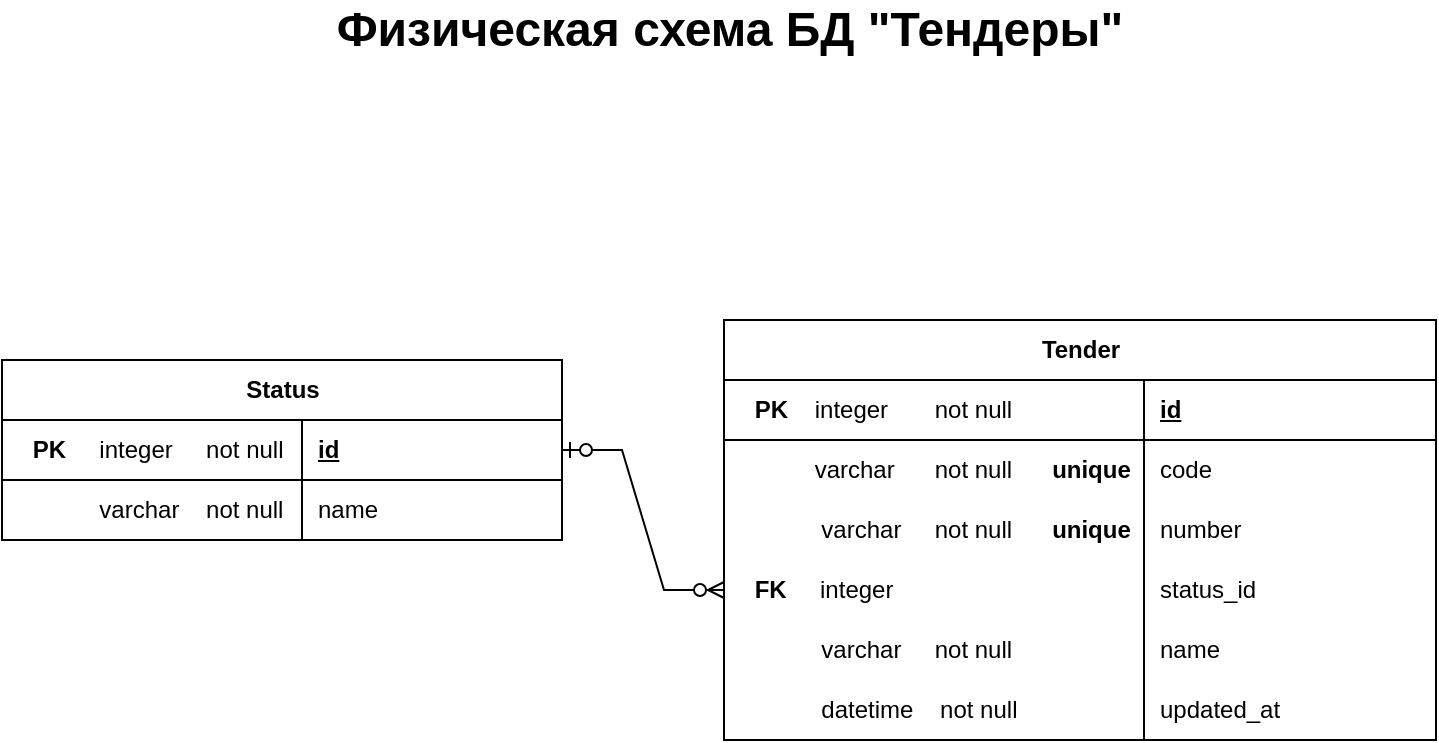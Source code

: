 <mxfile version="26.2.13">
  <diagram name="Страница — 1" id="xIPLS8j5PKickkAAWExY">
    <mxGraphModel dx="1283" dy="562" grid="1" gridSize="10" guides="1" tooltips="1" connect="1" arrows="1" fold="1" page="1" pageScale="1" pageWidth="827" pageHeight="1169" math="0" shadow="0">
      <root>
        <mxCell id="0" />
        <mxCell id="1" parent="0" />
        <mxCell id="Yqm8eSXUdjOJ0LHm_cu2-1" value="Tender" style="shape=table;startSize=30;container=1;collapsible=1;childLayout=tableLayout;fixedRows=1;rowLines=0;fontStyle=1;align=center;resizeLast=1;html=1;" parent="1" vertex="1">
          <mxGeometry x="411" y="210" width="356" height="210" as="geometry" />
        </mxCell>
        <mxCell id="Yqm8eSXUdjOJ0LHm_cu2-2" value="" style="shape=tableRow;horizontal=0;startSize=0;swimlaneHead=0;swimlaneBody=0;fillColor=none;collapsible=0;dropTarget=0;points=[[0,0.5],[1,0.5]];portConstraint=eastwest;top=0;left=0;right=0;bottom=1;" parent="Yqm8eSXUdjOJ0LHm_cu2-1" vertex="1">
          <mxGeometry y="30" width="356" height="30" as="geometry" />
        </mxCell>
        <mxCell id="Yqm8eSXUdjOJ0LHm_cu2-3" value="&amp;nbsp; &amp;nbsp; PK&lt;span style=&quot;font-weight: 400;&quot;&gt;&amp;nbsp; &amp;nbsp; integer&amp;nbsp; &amp;nbsp; &amp;nbsp; &amp;nbsp;not null&lt;/span&gt;" style="shape=partialRectangle;connectable=0;fillColor=none;top=0;left=0;bottom=0;right=0;fontStyle=1;overflow=hidden;whiteSpace=wrap;html=1;align=left;" parent="Yqm8eSXUdjOJ0LHm_cu2-2" vertex="1">
          <mxGeometry width="210" height="30" as="geometry">
            <mxRectangle width="210" height="30" as="alternateBounds" />
          </mxGeometry>
        </mxCell>
        <mxCell id="Yqm8eSXUdjOJ0LHm_cu2-4" value="id" style="shape=partialRectangle;connectable=0;fillColor=none;top=0;left=0;bottom=0;right=0;align=left;spacingLeft=6;fontStyle=5;overflow=hidden;whiteSpace=wrap;html=1;" parent="Yqm8eSXUdjOJ0LHm_cu2-2" vertex="1">
          <mxGeometry x="210" width="146" height="30" as="geometry">
            <mxRectangle width="146" height="30" as="alternateBounds" />
          </mxGeometry>
        </mxCell>
        <mxCell id="Yqm8eSXUdjOJ0LHm_cu2-5" value="" style="shape=tableRow;horizontal=0;startSize=0;swimlaneHead=0;swimlaneBody=0;fillColor=none;collapsible=0;dropTarget=0;points=[[0,0.5],[1,0.5]];portConstraint=eastwest;top=0;left=0;right=0;bottom=0;" parent="Yqm8eSXUdjOJ0LHm_cu2-1" vertex="1">
          <mxGeometry y="60" width="356" height="30" as="geometry" />
        </mxCell>
        <mxCell id="Yqm8eSXUdjOJ0LHm_cu2-6" value="&amp;nbsp; &amp;nbsp; &amp;nbsp; &amp;nbsp; &amp;nbsp; &amp;nbsp; &amp;nbsp;varchar&amp;nbsp; &amp;nbsp; &amp;nbsp; not null&amp;nbsp; &amp;nbsp; &amp;nbsp; &lt;b&gt;unique&lt;/b&gt;" style="shape=partialRectangle;connectable=0;fillColor=none;top=0;left=0;bottom=0;right=0;editable=1;overflow=hidden;whiteSpace=wrap;html=1;align=left;" parent="Yqm8eSXUdjOJ0LHm_cu2-5" vertex="1">
          <mxGeometry width="210" height="30" as="geometry">
            <mxRectangle width="210" height="30" as="alternateBounds" />
          </mxGeometry>
        </mxCell>
        <mxCell id="Yqm8eSXUdjOJ0LHm_cu2-7" value="code" style="shape=partialRectangle;connectable=0;fillColor=none;top=0;left=0;bottom=0;right=0;align=left;spacingLeft=6;overflow=hidden;whiteSpace=wrap;html=1;" parent="Yqm8eSXUdjOJ0LHm_cu2-5" vertex="1">
          <mxGeometry x="210" width="146" height="30" as="geometry">
            <mxRectangle width="146" height="30" as="alternateBounds" />
          </mxGeometry>
        </mxCell>
        <mxCell id="Yqm8eSXUdjOJ0LHm_cu2-14" style="shape=tableRow;horizontal=0;startSize=0;swimlaneHead=0;swimlaneBody=0;fillColor=none;collapsible=0;dropTarget=0;points=[[0,0.5],[1,0.5]];portConstraint=eastwest;top=0;left=0;right=0;bottom=0;" parent="Yqm8eSXUdjOJ0LHm_cu2-1" vertex="1">
          <mxGeometry y="90" width="356" height="30" as="geometry" />
        </mxCell>
        <mxCell id="Yqm8eSXUdjOJ0LHm_cu2-15" value="&amp;nbsp; &amp;nbsp; &amp;nbsp; &amp;nbsp; &amp;nbsp; &amp;nbsp; &amp;nbsp; varchar&amp;nbsp; &amp;nbsp; &amp;nbsp;not null&amp;nbsp; &amp;nbsp; &amp;nbsp;&amp;nbsp;&lt;b&gt;unique&lt;/b&gt;" style="shape=partialRectangle;connectable=0;fillColor=none;top=0;left=0;bottom=0;right=0;editable=1;overflow=hidden;whiteSpace=wrap;html=1;align=left;" parent="Yqm8eSXUdjOJ0LHm_cu2-14" vertex="1">
          <mxGeometry width="210" height="30" as="geometry">
            <mxRectangle width="210" height="30" as="alternateBounds" />
          </mxGeometry>
        </mxCell>
        <mxCell id="Yqm8eSXUdjOJ0LHm_cu2-16" value="number" style="shape=partialRectangle;connectable=0;fillColor=none;top=0;left=0;bottom=0;right=0;align=left;spacingLeft=6;overflow=hidden;whiteSpace=wrap;html=1;" parent="Yqm8eSXUdjOJ0LHm_cu2-14" vertex="1">
          <mxGeometry x="210" width="146" height="30" as="geometry">
            <mxRectangle width="146" height="30" as="alternateBounds" />
          </mxGeometry>
        </mxCell>
        <mxCell id="Yqm8eSXUdjOJ0LHm_cu2-17" style="shape=tableRow;horizontal=0;startSize=0;swimlaneHead=0;swimlaneBody=0;fillColor=none;collapsible=0;dropTarget=0;points=[[0,0.5],[1,0.5]];portConstraint=eastwest;top=0;left=0;right=0;bottom=0;" parent="Yqm8eSXUdjOJ0LHm_cu2-1" vertex="1">
          <mxGeometry y="120" width="356" height="30" as="geometry" />
        </mxCell>
        <mxCell id="Yqm8eSXUdjOJ0LHm_cu2-18" value="&lt;b&gt;&amp;nbsp; &amp;nbsp; FK&lt;/b&gt;&amp;nbsp; &amp;nbsp; &amp;nbsp;integer" style="shape=partialRectangle;connectable=0;fillColor=none;top=0;left=0;bottom=0;right=0;editable=1;overflow=hidden;whiteSpace=wrap;html=1;align=left;" parent="Yqm8eSXUdjOJ0LHm_cu2-17" vertex="1">
          <mxGeometry width="210" height="30" as="geometry">
            <mxRectangle width="210" height="30" as="alternateBounds" />
          </mxGeometry>
        </mxCell>
        <mxCell id="Yqm8eSXUdjOJ0LHm_cu2-19" value="status_id" style="shape=partialRectangle;connectable=0;fillColor=none;top=0;left=0;bottom=0;right=0;align=left;spacingLeft=6;overflow=hidden;whiteSpace=wrap;html=1;" parent="Yqm8eSXUdjOJ0LHm_cu2-17" vertex="1">
          <mxGeometry x="210" width="146" height="30" as="geometry">
            <mxRectangle width="146" height="30" as="alternateBounds" />
          </mxGeometry>
        </mxCell>
        <mxCell id="Yqm8eSXUdjOJ0LHm_cu2-8" value="" style="shape=tableRow;horizontal=0;startSize=0;swimlaneHead=0;swimlaneBody=0;fillColor=none;collapsible=0;dropTarget=0;points=[[0,0.5],[1,0.5]];portConstraint=eastwest;top=0;left=0;right=0;bottom=0;" parent="Yqm8eSXUdjOJ0LHm_cu2-1" vertex="1">
          <mxGeometry y="150" width="356" height="30" as="geometry" />
        </mxCell>
        <mxCell id="Yqm8eSXUdjOJ0LHm_cu2-9" value="&amp;nbsp; &amp;nbsp; &amp;nbsp; &amp;nbsp; &amp;nbsp; &amp;nbsp; &amp;nbsp; varchar&amp;nbsp; &amp;nbsp; &amp;nbsp;not null" style="shape=partialRectangle;connectable=0;fillColor=none;top=0;left=0;bottom=0;right=0;editable=1;overflow=hidden;whiteSpace=wrap;html=1;align=left;" parent="Yqm8eSXUdjOJ0LHm_cu2-8" vertex="1">
          <mxGeometry width="210" height="30" as="geometry">
            <mxRectangle width="210" height="30" as="alternateBounds" />
          </mxGeometry>
        </mxCell>
        <mxCell id="Yqm8eSXUdjOJ0LHm_cu2-10" value="name" style="shape=partialRectangle;connectable=0;fillColor=none;top=0;left=0;bottom=0;right=0;align=left;spacingLeft=6;overflow=hidden;whiteSpace=wrap;html=1;" parent="Yqm8eSXUdjOJ0LHm_cu2-8" vertex="1">
          <mxGeometry x="210" width="146" height="30" as="geometry">
            <mxRectangle width="146" height="30" as="alternateBounds" />
          </mxGeometry>
        </mxCell>
        <mxCell id="Yqm8eSXUdjOJ0LHm_cu2-11" value="" style="shape=tableRow;horizontal=0;startSize=0;swimlaneHead=0;swimlaneBody=0;fillColor=none;collapsible=0;dropTarget=0;points=[[0,0.5],[1,0.5]];portConstraint=eastwest;top=0;left=0;right=0;bottom=0;" parent="Yqm8eSXUdjOJ0LHm_cu2-1" vertex="1">
          <mxGeometry y="180" width="356" height="30" as="geometry" />
        </mxCell>
        <mxCell id="Yqm8eSXUdjOJ0LHm_cu2-12" value="&amp;nbsp; &amp;nbsp; &amp;nbsp; &amp;nbsp; &amp;nbsp; &amp;nbsp; &amp;nbsp; datetime&amp;nbsp; &amp;nbsp; not null" style="shape=partialRectangle;connectable=0;fillColor=none;top=0;left=0;bottom=0;right=0;editable=1;overflow=hidden;whiteSpace=wrap;html=1;align=left;" parent="Yqm8eSXUdjOJ0LHm_cu2-11" vertex="1">
          <mxGeometry width="210" height="30" as="geometry">
            <mxRectangle width="210" height="30" as="alternateBounds" />
          </mxGeometry>
        </mxCell>
        <mxCell id="Yqm8eSXUdjOJ0LHm_cu2-13" value="updated_at" style="shape=partialRectangle;connectable=0;fillColor=none;top=0;left=0;bottom=0;right=0;align=left;spacingLeft=6;overflow=hidden;whiteSpace=wrap;html=1;" parent="Yqm8eSXUdjOJ0LHm_cu2-11" vertex="1">
          <mxGeometry x="210" width="146" height="30" as="geometry">
            <mxRectangle width="146" height="30" as="alternateBounds" />
          </mxGeometry>
        </mxCell>
        <mxCell id="Yqm8eSXUdjOJ0LHm_cu2-20" value="Status" style="shape=table;startSize=30;container=1;collapsible=1;childLayout=tableLayout;fixedRows=1;rowLines=0;fontStyle=1;align=center;resizeLast=1;html=1;" parent="1" vertex="1">
          <mxGeometry x="50" y="230" width="280" height="90" as="geometry" />
        </mxCell>
        <mxCell id="Yqm8eSXUdjOJ0LHm_cu2-21" value="" style="shape=tableRow;horizontal=0;startSize=0;swimlaneHead=0;swimlaneBody=0;fillColor=none;collapsible=0;dropTarget=0;points=[[0,0.5],[1,0.5]];portConstraint=eastwest;top=0;left=0;right=0;bottom=1;" parent="Yqm8eSXUdjOJ0LHm_cu2-20" vertex="1">
          <mxGeometry y="30" width="280" height="30" as="geometry" />
        </mxCell>
        <mxCell id="Yqm8eSXUdjOJ0LHm_cu2-22" value="&amp;nbsp; &amp;nbsp; PK&lt;span style=&quot;font-weight: 400;&quot;&gt;&amp;nbsp; &amp;nbsp; &amp;nbsp;integer&amp;nbsp; &amp;nbsp; &amp;nbsp;not null&lt;/span&gt;" style="shape=partialRectangle;connectable=0;fillColor=none;top=0;left=0;bottom=0;right=0;fontStyle=1;overflow=hidden;whiteSpace=wrap;html=1;align=left;" parent="Yqm8eSXUdjOJ0LHm_cu2-21" vertex="1">
          <mxGeometry width="150" height="30" as="geometry">
            <mxRectangle width="150" height="30" as="alternateBounds" />
          </mxGeometry>
        </mxCell>
        <mxCell id="Yqm8eSXUdjOJ0LHm_cu2-23" value="id" style="shape=partialRectangle;connectable=0;fillColor=none;top=0;left=0;bottom=0;right=0;align=left;spacingLeft=6;fontStyle=5;overflow=hidden;whiteSpace=wrap;html=1;" parent="Yqm8eSXUdjOJ0LHm_cu2-21" vertex="1">
          <mxGeometry x="150" width="130" height="30" as="geometry">
            <mxRectangle width="130" height="30" as="alternateBounds" />
          </mxGeometry>
        </mxCell>
        <mxCell id="Yqm8eSXUdjOJ0LHm_cu2-24" value="" style="shape=tableRow;horizontal=0;startSize=0;swimlaneHead=0;swimlaneBody=0;fillColor=none;collapsible=0;dropTarget=0;points=[[0,0.5],[1,0.5]];portConstraint=eastwest;top=0;left=0;right=0;bottom=0;" parent="Yqm8eSXUdjOJ0LHm_cu2-20" vertex="1">
          <mxGeometry y="60" width="280" height="30" as="geometry" />
        </mxCell>
        <mxCell id="Yqm8eSXUdjOJ0LHm_cu2-25" value="&amp;nbsp; &amp;nbsp; &amp;nbsp; &amp;nbsp; &amp;nbsp; &amp;nbsp; &amp;nbsp; varchar&amp;nbsp; &amp;nbsp; not null" style="shape=partialRectangle;connectable=0;fillColor=none;top=0;left=0;bottom=0;right=0;editable=1;overflow=hidden;whiteSpace=wrap;html=1;align=left;" parent="Yqm8eSXUdjOJ0LHm_cu2-24" vertex="1">
          <mxGeometry width="150" height="30" as="geometry">
            <mxRectangle width="150" height="30" as="alternateBounds" />
          </mxGeometry>
        </mxCell>
        <mxCell id="Yqm8eSXUdjOJ0LHm_cu2-26" value="name" style="shape=partialRectangle;connectable=0;fillColor=none;top=0;left=0;bottom=0;right=0;align=left;spacingLeft=6;overflow=hidden;whiteSpace=wrap;html=1;" parent="Yqm8eSXUdjOJ0LHm_cu2-24" vertex="1">
          <mxGeometry x="150" width="130" height="30" as="geometry">
            <mxRectangle width="130" height="30" as="alternateBounds" />
          </mxGeometry>
        </mxCell>
        <mxCell id="sWNCH2pXlZW9ZAarktlJ-1" value="" style="edgeStyle=entityRelationEdgeStyle;fontSize=12;html=1;endArrow=ERzeroToMany;startArrow=ERzeroToOne;rounded=0;entryX=0;entryY=0.5;entryDx=0;entryDy=0;exitX=1;exitY=0.5;exitDx=0;exitDy=0;" parent="1" source="Yqm8eSXUdjOJ0LHm_cu2-21" target="Yqm8eSXUdjOJ0LHm_cu2-17" edge="1">
          <mxGeometry width="100" height="100" relative="1" as="geometry">
            <mxPoint x="70" y="530" as="sourcePoint" />
            <mxPoint x="170" y="430" as="targetPoint" />
          </mxGeometry>
        </mxCell>
        <mxCell id="sWNCH2pXlZW9ZAarktlJ-2" value="&lt;b&gt;&lt;font style=&quot;font-size: 24px;&quot;&gt;Физическая схема БД &quot;Тендеры&quot;&lt;/font&gt;&lt;/b&gt;" style="text;html=1;align=center;verticalAlign=middle;whiteSpace=wrap;rounded=0;" parent="1" vertex="1">
          <mxGeometry x="216" y="50" width="396" height="30" as="geometry" />
        </mxCell>
      </root>
    </mxGraphModel>
  </diagram>
</mxfile>
